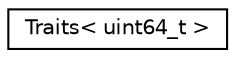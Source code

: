 digraph "Graphical Class Hierarchy"
{
  edge [fontname="Helvetica",fontsize="10",labelfontname="Helvetica",labelfontsize="10"];
  node [fontname="Helvetica",fontsize="10",shape=record];
  rankdir="LR";
  Node0 [label="Traits\< uint64_t \>",height=0.2,width=0.4,color="black", fillcolor="white", style="filled",URL="$structTraits_3_01uint64__t_01_4.html"];
}
